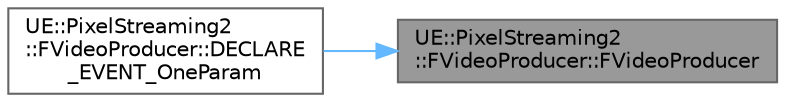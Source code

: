 digraph "UE::PixelStreaming2::FVideoProducer::FVideoProducer"
{
 // INTERACTIVE_SVG=YES
 // LATEX_PDF_SIZE
  bgcolor="transparent";
  edge [fontname=Helvetica,fontsize=10,labelfontname=Helvetica,labelfontsize=10];
  node [fontname=Helvetica,fontsize=10,shape=box,height=0.2,width=0.4];
  rankdir="RL";
  Node1 [id="Node000001",label="UE::PixelStreaming2\l::FVideoProducer::FVideoProducer",height=0.2,width=0.4,color="gray40", fillcolor="grey60", style="filled", fontcolor="black",tooltip=" "];
  Node1 -> Node2 [id="edge1_Node000001_Node000002",dir="back",color="steelblue1",style="solid",tooltip=" "];
  Node2 [id="Node000002",label="UE::PixelStreaming2\l::FVideoProducer::DECLARE\l_EVENT_OneParam",height=0.2,width=0.4,color="grey40", fillcolor="white", style="filled",URL="$d4/d27/classUE_1_1PixelStreaming2_1_1FVideoProducer.html#a8b574a5d55e2f277847f08edb2a66a61",tooltip=" "];
}
